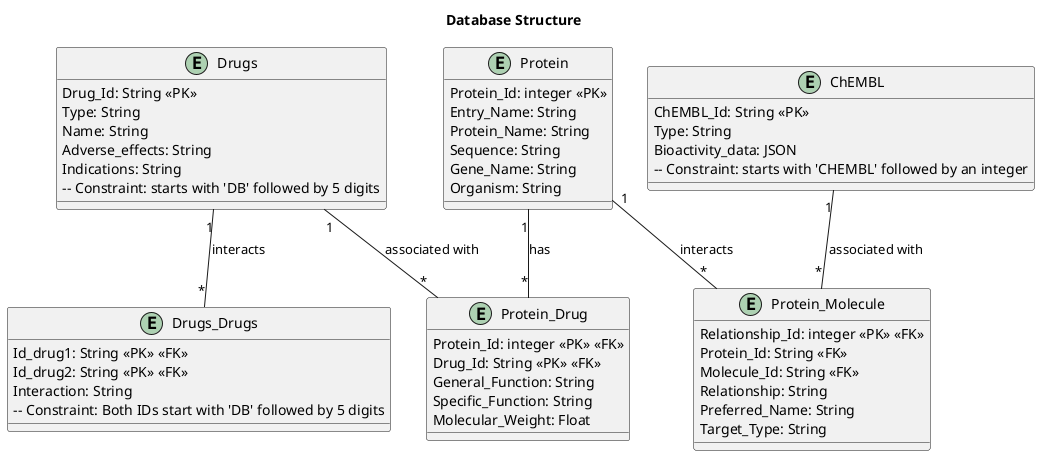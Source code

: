 @startuml
title Database Structure


entity Protein {
    Protein_Id: integer <<PK>>
    Entry_Name: String
    Protein_Name: String
    Sequence: String
    Gene_Name: String
    Organism: String
}

entity Drugs {
    Drug_Id: String <<PK>>
    Type: String
    Name: String
    Adverse_effects: String
    Indications: String
    -- Constraint: starts with 'DB' followed by 5 digits
}

entity Protein_Drug {
    Protein_Id: integer <<PK>> <<FK>>
    Drug_Id: String <<PK>> <<FK>>
    General_Function: String
    Specific_Function: String
    Molecular_Weight: Float
}

entity ChEMBL {
    ChEMBL_Id: String <<PK>>
    Type: String
    Bioactivity_data: JSON
    -- Constraint: starts with 'CHEMBL' followed by an integer
}

entity Protein_Molecule {
    Relationship_Id: integer <<PK>> <<FK>>
    Protein_Id: String <<FK>>
    Molecule_Id: String <<FK>>
    Relationship: String
    Preferred_Name: String
    Target_Type: String
}

entity Drugs_Drugs {
    Id_drug1: String <<PK>> <<FK>>
    Id_drug2: String <<PK>> <<FK>>
    Interaction: String
    -- Constraint: Both IDs start with 'DB' followed by 5 digits
}

Protein "1" -- "*" Protein_Drug : has
Drugs "1" -- "*" Protein_Drug : associated with
Protein "1" -- "*" Protein_Molecule : interacts
ChEMBL "1" -- "*" Protein_Molecule : associated with
Drugs "1" -- "*" Drugs_Drugs : interacts
@enduml